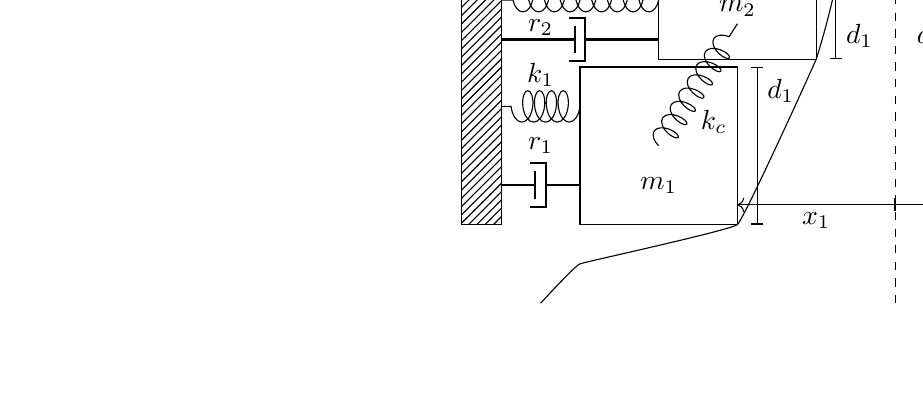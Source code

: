 % Diagrama mecanico do modelo de pregas vocas a quatro massas, duas por lado
% Adaptado de:
% ISHIZAKA, K.; FLANAGAN, J. L. Synthesis of voiced sounds from a two-mass model of the vocal cords. Bell system technical journal, Wiley Online Library, v. 51, n. 6, p. 1233–1268, 1972.

\usetikzlibrary{decorations.pathmorphing,patterns,calc,patterns,decorations.pathmorphing,decorations.markings}
\begin{tikzpicture}

\tikzstyle{damper}=[thick,decoration={markings,  mark connection node=dmp,  mark=at position 0.5 with 
{
    	\node (dmp) [thick,inner sep=0pt,transform shape,rotate=-90,minimum
width=15pt,minimum height=3pt,draw=none] {};
   		 \draw [thick] ($(dmp.north east)+(2pt,0)$) -- (dmp.south east) -- (dmp.south
west) -- ($(dmp.north west)+(2pt,0)$);
    	\draw [thick] ($(dmp.north)+(0,-5pt)$) -- ($(dmp.north)+(0,5pt)$);
}
}, decorate]

	\draw [dashed, ultra thin] (0,-1) -- (0,3.5);
	% Massas
	\draw [fill=white] (-3,2.1) rectangle (-1,3.1);
	\draw [fill=white] (-4,0) rectangle (-2,2);
	\draw [fill=white] (3,2.1) rectangle (1,3.1);
	\draw [fill=white] (4,0) rectangle (2,2);
	% Amortecedores molas direita massa 1
	\draw[damper] (-3,2.35) -- (-5,2.35);
	\draw[decorate,decoration={aspect=0.5, segment length=2mm, amplitude=1.5mm,coil}] (-3,2.85) -- (-5,2.85);
	\draw[damper] (-4,0.5) -- (-5,0.5);
	\draw[decorate,decoration={aspect=0.5, segment length=1.5mm, amplitude=2mm,coil}] (-4,1.5) -- (-5,1.5);
	% Amortecedores molas esquerda massa 1
	\draw[damper] (3,2.35) -- (5,2.35);
	\draw[decorate,decoration={aspect=0.5, segment length=2mm, amplitude=1.5mm,coil}] (3,2.85) -- (5,2.85);
	\draw[damper] (4,0.5) -- (5,0.5);
	\draw[decorate,decoration={aspect=0.5, segment length=1.5mm, amplitude=2mm,coil}] (4,1.5) -- (5,1.5);
	% Molas de interligacao
	\draw[decorate,decoration={aspect=0.5, segment length=2mm, amplitude=1.5mm,coil}] (-3,1) -- (-2,2.55);
	\draw[decorate,decoration={aspect=0.5, segment length=2mm, amplitude=1.5mm,coil}] (3,1) -- (2,2.55);

	\draw [fill=white] (-5.5,0) rectangle (-5,3.25);
	\fill [pattern = north east lines] (-5.5,0) rectangle (-5,3.25);
	
	\draw [fill=white] (5.5,0) rectangle (5,3.5);
	\fill [pattern = north east lines] (5.5,0) rectangle (5,3.5);

	\draw [] plot [smooth, tension=0.1] coordinates { (-4.25,3.5) (-4,3.25) (-0.75,3.25)  (-1,2.1)  (-2,0) (-4,-0.5) (-4.5,-1)};
	\draw [] plot [smooth, tension=0.1] coordinates { (4.25,3.5) (4,3.25) (0.75,3.25)  (1,2.1)  (2,0) (4,-0.5) (4.5,-1)};

	\draw[|->] (0,0.25) -- (2,0.25) node[shift={(-1,-0.2)}] {$x_{1}$};
	\draw[|->] (0,0.25) -- (-2,0.25) node[shift={(1,-0.2)}] {$x_{1}$};
	\draw[|->] (0,3) -- (1,3) node[shift={(-0.7,0.2)}] {$x_{2}$};
	\draw[|->] (0,3) -- (-1,3) node[shift={(0.7,0.2)}] {$x_{2}$};	

	\draw[|-|] (0.75,3.1) -- (0.75,2.1) node[shift={(-0.3,0.3)}] {$d_{1}$};
	\draw[|-|] (-0.75,3.1) -- (-0.75,2.1) node[shift={(0.3,0.3)}] {$d_{1}$};	
	\draw[|-|] (1.75,2) -- (1.75,0) node[shift={(-0.3,1.7)}] {$d_{1}$};
	\draw[|-|] (-1.75,2) -- (-1.75,0) node[shift={(0.3,1.7)}] {$d_{1}$};	

	\node at (3,0.5) {$m_{1}$};
	\node at (2,2.75) {$m_{2}$};
	\node at (2.3,1.3) {$k_{c}$};
	\node at (4.5,1) {$r_{1}$};
	\node at (4.5,1.9) {$k_{1}$};
	\node at (4.5,2.5) {$r_{2}$};
	\node at (4.5,3.2) {$k_{2}$};

	\node at (-3,0.5) {$m_{1}$};
	\node at (-2,2.75) {$m_{2}$};
	\node at (-2.3,1.3) {$k_{c}$};
	\node at (-4.5,1) {$r_{1}$};
	\node at (-4.5,1.9) {$k_{1}$};
	\node at (-4.5,2.5) {$r_{2}$};
	\node at (-4.5,3.2) {$k_{2}$};
\end{tikzpicture}
